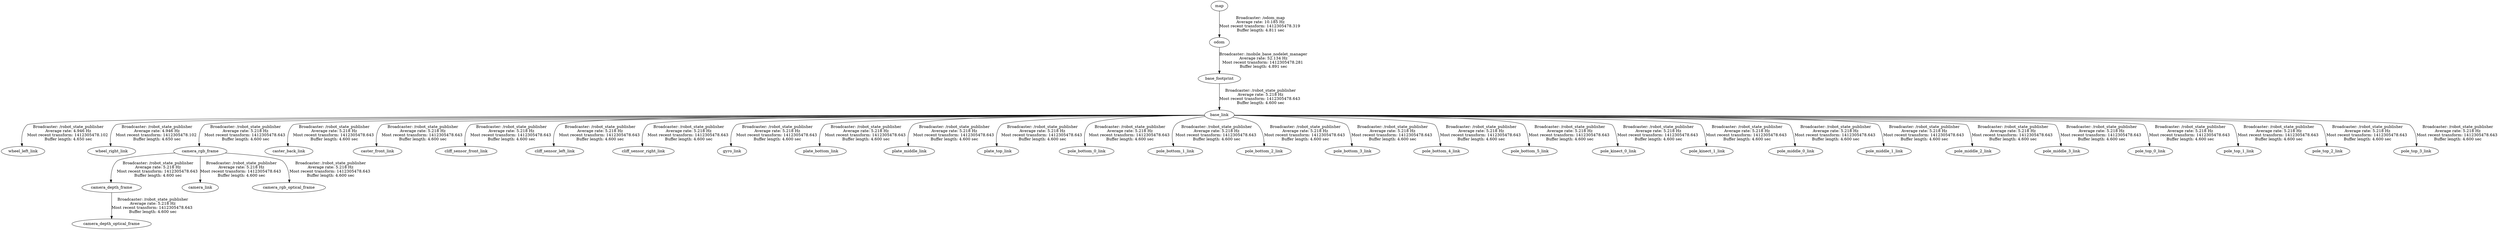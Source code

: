 digraph G {
"odom" -> "base_footprint"[label="Broadcaster: /mobile_base_nodelet_manager\nAverage rate: 52.134 Hz\nMost recent transform: 1412305478.281 \nBuffer length: 4.891 sec\n"];
"map" -> "odom"[label="Broadcaster: /odom_map\nAverage rate: 10.185 Hz\nMost recent transform: 1412305478.319 \nBuffer length: 4.811 sec\n"];
"base_link" -> "wheel_left_link"[label="Broadcaster: /robot_state_publisher\nAverage rate: 4.946 Hz\nMost recent transform: 1412305478.102 \nBuffer length: 4.650 sec\n"];
"base_footprint" -> "base_link"[label="Broadcaster: /robot_state_publisher\nAverage rate: 5.218 Hz\nMost recent transform: 1412305478.643 \nBuffer length: 4.600 sec\n"];
"base_link" -> "wheel_right_link"[label="Broadcaster: /robot_state_publisher\nAverage rate: 4.946 Hz\nMost recent transform: 1412305478.102 \nBuffer length: 4.650 sec\n"];
"camera_rgb_frame" -> "camera_depth_frame"[label="Broadcaster: /robot_state_publisher\nAverage rate: 5.218 Hz\nMost recent transform: 1412305478.643 \nBuffer length: 4.600 sec\n"];
"base_link" -> "camera_rgb_frame"[label="Broadcaster: /robot_state_publisher\nAverage rate: 5.218 Hz\nMost recent transform: 1412305478.643 \nBuffer length: 4.600 sec\n"];
"camera_depth_frame" -> "camera_depth_optical_frame"[label="Broadcaster: /robot_state_publisher\nAverage rate: 5.218 Hz\nMost recent transform: 1412305478.643 \nBuffer length: 4.600 sec\n"];
"camera_rgb_frame" -> "camera_link"[label="Broadcaster: /robot_state_publisher\nAverage rate: 5.218 Hz\nMost recent transform: 1412305478.643 \nBuffer length: 4.600 sec\n"];
"camera_rgb_frame" -> "camera_rgb_optical_frame"[label="Broadcaster: /robot_state_publisher\nAverage rate: 5.218 Hz\nMost recent transform: 1412305478.643 \nBuffer length: 4.600 sec\n"];
"base_link" -> "caster_back_link"[label="Broadcaster: /robot_state_publisher\nAverage rate: 5.218 Hz\nMost recent transform: 1412305478.643 \nBuffer length: 4.600 sec\n"];
"base_link" -> "caster_front_link"[label="Broadcaster: /robot_state_publisher\nAverage rate: 5.218 Hz\nMost recent transform: 1412305478.643 \nBuffer length: 4.600 sec\n"];
"base_link" -> "cliff_sensor_front_link"[label="Broadcaster: /robot_state_publisher\nAverage rate: 5.218 Hz\nMost recent transform: 1412305478.643 \nBuffer length: 4.600 sec\n"];
"base_link" -> "cliff_sensor_left_link"[label="Broadcaster: /robot_state_publisher\nAverage rate: 5.218 Hz\nMost recent transform: 1412305478.643 \nBuffer length: 4.600 sec\n"];
"base_link" -> "cliff_sensor_right_link"[label="Broadcaster: /robot_state_publisher\nAverage rate: 5.218 Hz\nMost recent transform: 1412305478.643 \nBuffer length: 4.600 sec\n"];
"base_link" -> "gyro_link"[label="Broadcaster: /robot_state_publisher\nAverage rate: 5.218 Hz\nMost recent transform: 1412305478.643 \nBuffer length: 4.600 sec\n"];
"base_link" -> "plate_bottom_link"[label="Broadcaster: /robot_state_publisher\nAverage rate: 5.218 Hz\nMost recent transform: 1412305478.643 \nBuffer length: 4.600 sec\n"];
"base_link" -> "plate_middle_link"[label="Broadcaster: /robot_state_publisher\nAverage rate: 5.218 Hz\nMost recent transform: 1412305478.643 \nBuffer length: 4.600 sec\n"];
"base_link" -> "plate_top_link"[label="Broadcaster: /robot_state_publisher\nAverage rate: 5.218 Hz\nMost recent transform: 1412305478.643 \nBuffer length: 4.600 sec\n"];
"base_link" -> "pole_bottom_0_link"[label="Broadcaster: /robot_state_publisher\nAverage rate: 5.218 Hz\nMost recent transform: 1412305478.643 \nBuffer length: 4.600 sec\n"];
"base_link" -> "pole_bottom_1_link"[label="Broadcaster: /robot_state_publisher\nAverage rate: 5.218 Hz\nMost recent transform: 1412305478.643 \nBuffer length: 4.600 sec\n"];
"base_link" -> "pole_bottom_2_link"[label="Broadcaster: /robot_state_publisher\nAverage rate: 5.218 Hz\nMost recent transform: 1412305478.643 \nBuffer length: 4.600 sec\n"];
"base_link" -> "pole_bottom_3_link"[label="Broadcaster: /robot_state_publisher\nAverage rate: 5.218 Hz\nMost recent transform: 1412305478.643 \nBuffer length: 4.600 sec\n"];
"base_link" -> "pole_bottom_4_link"[label="Broadcaster: /robot_state_publisher\nAverage rate: 5.218 Hz\nMost recent transform: 1412305478.643 \nBuffer length: 4.600 sec\n"];
"base_link" -> "pole_bottom_5_link"[label="Broadcaster: /robot_state_publisher\nAverage rate: 5.218 Hz\nMost recent transform: 1412305478.643 \nBuffer length: 4.600 sec\n"];
"base_link" -> "pole_kinect_0_link"[label="Broadcaster: /robot_state_publisher\nAverage rate: 5.218 Hz\nMost recent transform: 1412305478.643 \nBuffer length: 4.600 sec\n"];
"base_link" -> "pole_kinect_1_link"[label="Broadcaster: /robot_state_publisher\nAverage rate: 5.218 Hz\nMost recent transform: 1412305478.643 \nBuffer length: 4.600 sec\n"];
"base_link" -> "pole_middle_0_link"[label="Broadcaster: /robot_state_publisher\nAverage rate: 5.218 Hz\nMost recent transform: 1412305478.643 \nBuffer length: 4.600 sec\n"];
"base_link" -> "pole_middle_1_link"[label="Broadcaster: /robot_state_publisher\nAverage rate: 5.218 Hz\nMost recent transform: 1412305478.643 \nBuffer length: 4.600 sec\n"];
"base_link" -> "pole_middle_2_link"[label="Broadcaster: /robot_state_publisher\nAverage rate: 5.218 Hz\nMost recent transform: 1412305478.643 \nBuffer length: 4.600 sec\n"];
"base_link" -> "pole_middle_3_link"[label="Broadcaster: /robot_state_publisher\nAverage rate: 5.218 Hz\nMost recent transform: 1412305478.643 \nBuffer length: 4.600 sec\n"];
"base_link" -> "pole_top_0_link"[label="Broadcaster: /robot_state_publisher\nAverage rate: 5.218 Hz\nMost recent transform: 1412305478.643 \nBuffer length: 4.600 sec\n"];
"base_link" -> "pole_top_1_link"[label="Broadcaster: /robot_state_publisher\nAverage rate: 5.218 Hz\nMost recent transform: 1412305478.643 \nBuffer length: 4.600 sec\n"];
"base_link" -> "pole_top_2_link"[label="Broadcaster: /robot_state_publisher\nAverage rate: 5.218 Hz\nMost recent transform: 1412305478.643 \nBuffer length: 4.600 sec\n"];
"base_link" -> "pole_top_3_link"[label="Broadcaster: /robot_state_publisher\nAverage rate: 5.218 Hz\nMost recent transform: 1412305478.643 \nBuffer length: 4.600 sec\n"];
}